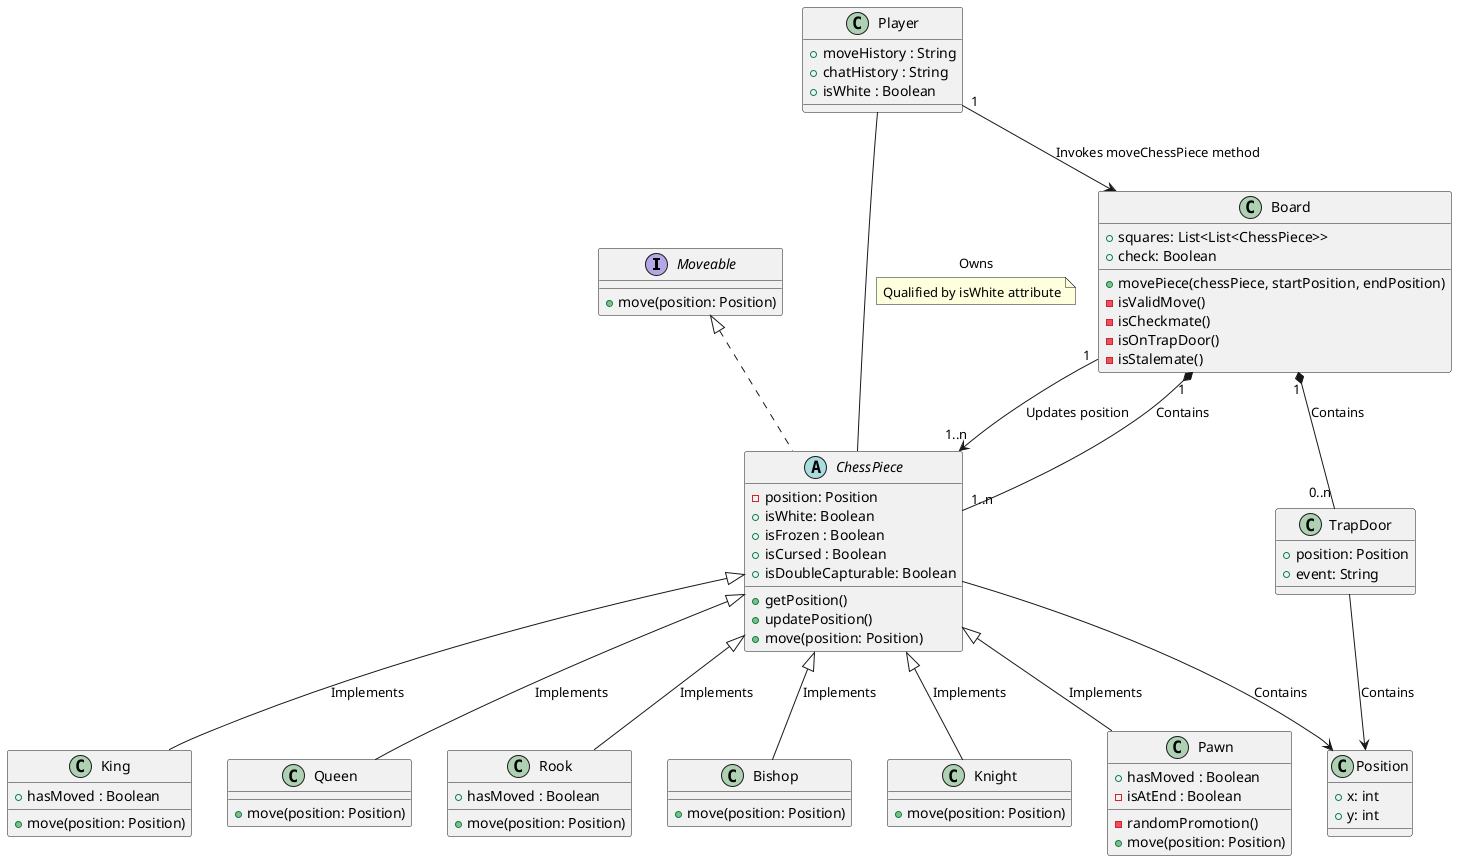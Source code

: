 @startuml

interface Moveable{
    + move(position: Position)
}

abstract class ChessPiece implements Moveable{
    - position: Position
    + isWhite: Boolean
    + isFrozen : Boolean
    + isCursed : Boolean
    + isDoubleCapturable: Boolean
    + getPosition()
    + updatePosition()
    + move(position: Position)
}

class Board {
    + squares: List<List<ChessPiece>>
    + check: Boolean
    + movePiece(chessPiece, startPosition, endPosition)
    - isValidMove()
    - isCheckmate()
    - isOnTrapDoor()
    - isStalemate()
}

class TrapDoor {
    + position: Position
    + event: String
}

class Position {
    + x: int
    + y: int
}

class King {
    + hasMoved : Boolean
    + move(position: Position)
}

class Queen  {
    + move(position: Position)
}

class Rook  {
    + hasMoved : Boolean 
    + move(position: Position)
}

class Bishop {
    + move(position: Position)
}

class Knight {
    + move(position: Position)
}

class Pawn {
    + hasMoved : Boolean
    - isAtEnd : Boolean
    - randomPromotion()
    + move(position: Position)
}
' Each subclass of ChessPiece defines their move logic method

class Player {
    + moveHistory : String
    + chatHistory : String
    + isWhite : Boolean
}

Board "1" --> "1..n" ChessPiece : "Updates position" 
' ChessPieces and TrapDoors cannot exist without a board
Board "1" *-- "1..n" ChessPiece : "Contains"
Board "1" *-- "0..n" TrapDoor : "Contains"

' Player can send messages to the board but the board does not need to know who the player is
Player "1" --> Board : "Invokes moveChessPiece method"

' Trapdoor and ChessPiece are associated with position as they contain Position classes as one their class memebers
TrapDoor --> Position : "Contains"
ChessPiece --> Position : "Contains"

' Player knows what piece is their own based on the attribute isWhite 
Player -- ChessPiece : "Owns" 
note on link
    Qualified by isWhite attribute
end note

ChessPiece <|-- King : "Implements"
ChessPiece <|-- Queen : "Implements"
ChessPiece <|-- Rook : "Implements"
ChessPiece <|-- Bishop : "Implements"
ChessPiece <|-- Knight : "Implements"
ChessPiece <|-- Pawn : "Implements"

@enduml

